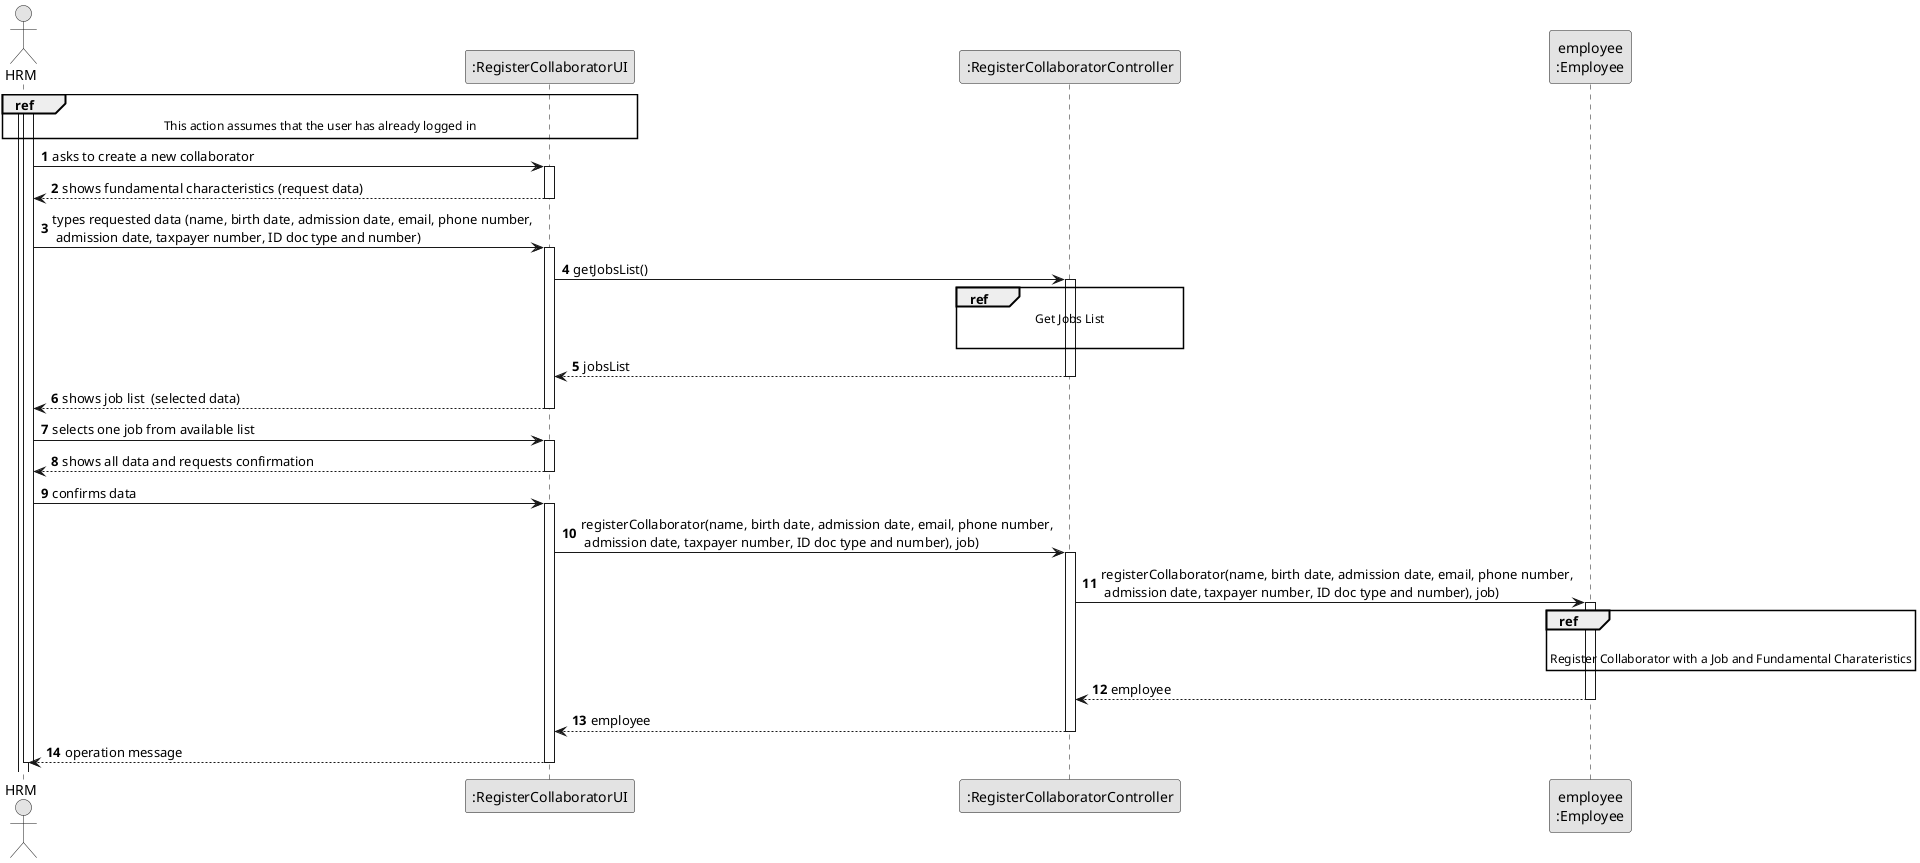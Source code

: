 @startuml
skinparam monochrome true
skinparam packageStyle rectangle
skinparam shadowing false

autonumber


actor "HRM" as HRM
participant ":RegisterCollaboratorUI" as UI
participant ":RegisterCollaboratorController" as CTRL
participant "employee\n:Employee" as ORG



activate HRM

activate HRM
ref over HRM, UI : This action assumes that the user has already logged in
HRM -> UI : asks to create a new collaborator
activate UI

UI --> HRM : shows fundamental characteristics (request data)
deactivate UI

HRM -> UI : types requested data (name, birth date, admission date, email, phone number,\n admission date, taxpayer number, ID doc type and number)
activate UI

UI -> CTRL  : getJobsList()
ref over CTRL
Get Jobs List

end ref
activate CTRL


CTRL --> UI : jobsList
deactivate CTRL

UI --> HRM : shows job list  (selected data)
deactivate UI

HRM -> UI : selects one job from available list
activate UI


UI --> HRM : shows all data and requests confirmation
deactivate UI

HRM -> UI : confirms data
activate UI

UI -> CTRL : registerCollaborator(name, birth date, admission date, email, phone number,\n admission date, taxpayer number, ID doc type and number), job)
activate CTRL
CTRL -> ORG : registerCollaborator(name, birth date, admission date, email, phone number,\n admission date, taxpayer number, ID doc type and number), job)

ref over ORG

Register Collaborator with a Job and Fundamental Charateristics
end ref
activate ORG

ORG --> CTRL: employee
deactivate ORG
CTRL --> UI : employee
deactivate CTRL

UI --> HRM: operation message
deactivate UI

deactivate HRM













@enduml